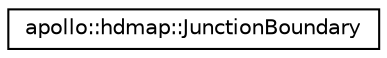 digraph "Graphical Class Hierarchy"
{
  edge [fontname="Helvetica",fontsize="10",labelfontname="Helvetica",labelfontsize="10"];
  node [fontname="Helvetica",fontsize="10",shape=record];
  rankdir="LR";
  Node1 [label="apollo::hdmap::JunctionBoundary",height=0.2,width=0.4,color="black", fillcolor="white", style="filled",URL="$structapollo_1_1hdmap_1_1JunctionBoundary.html"];
}
